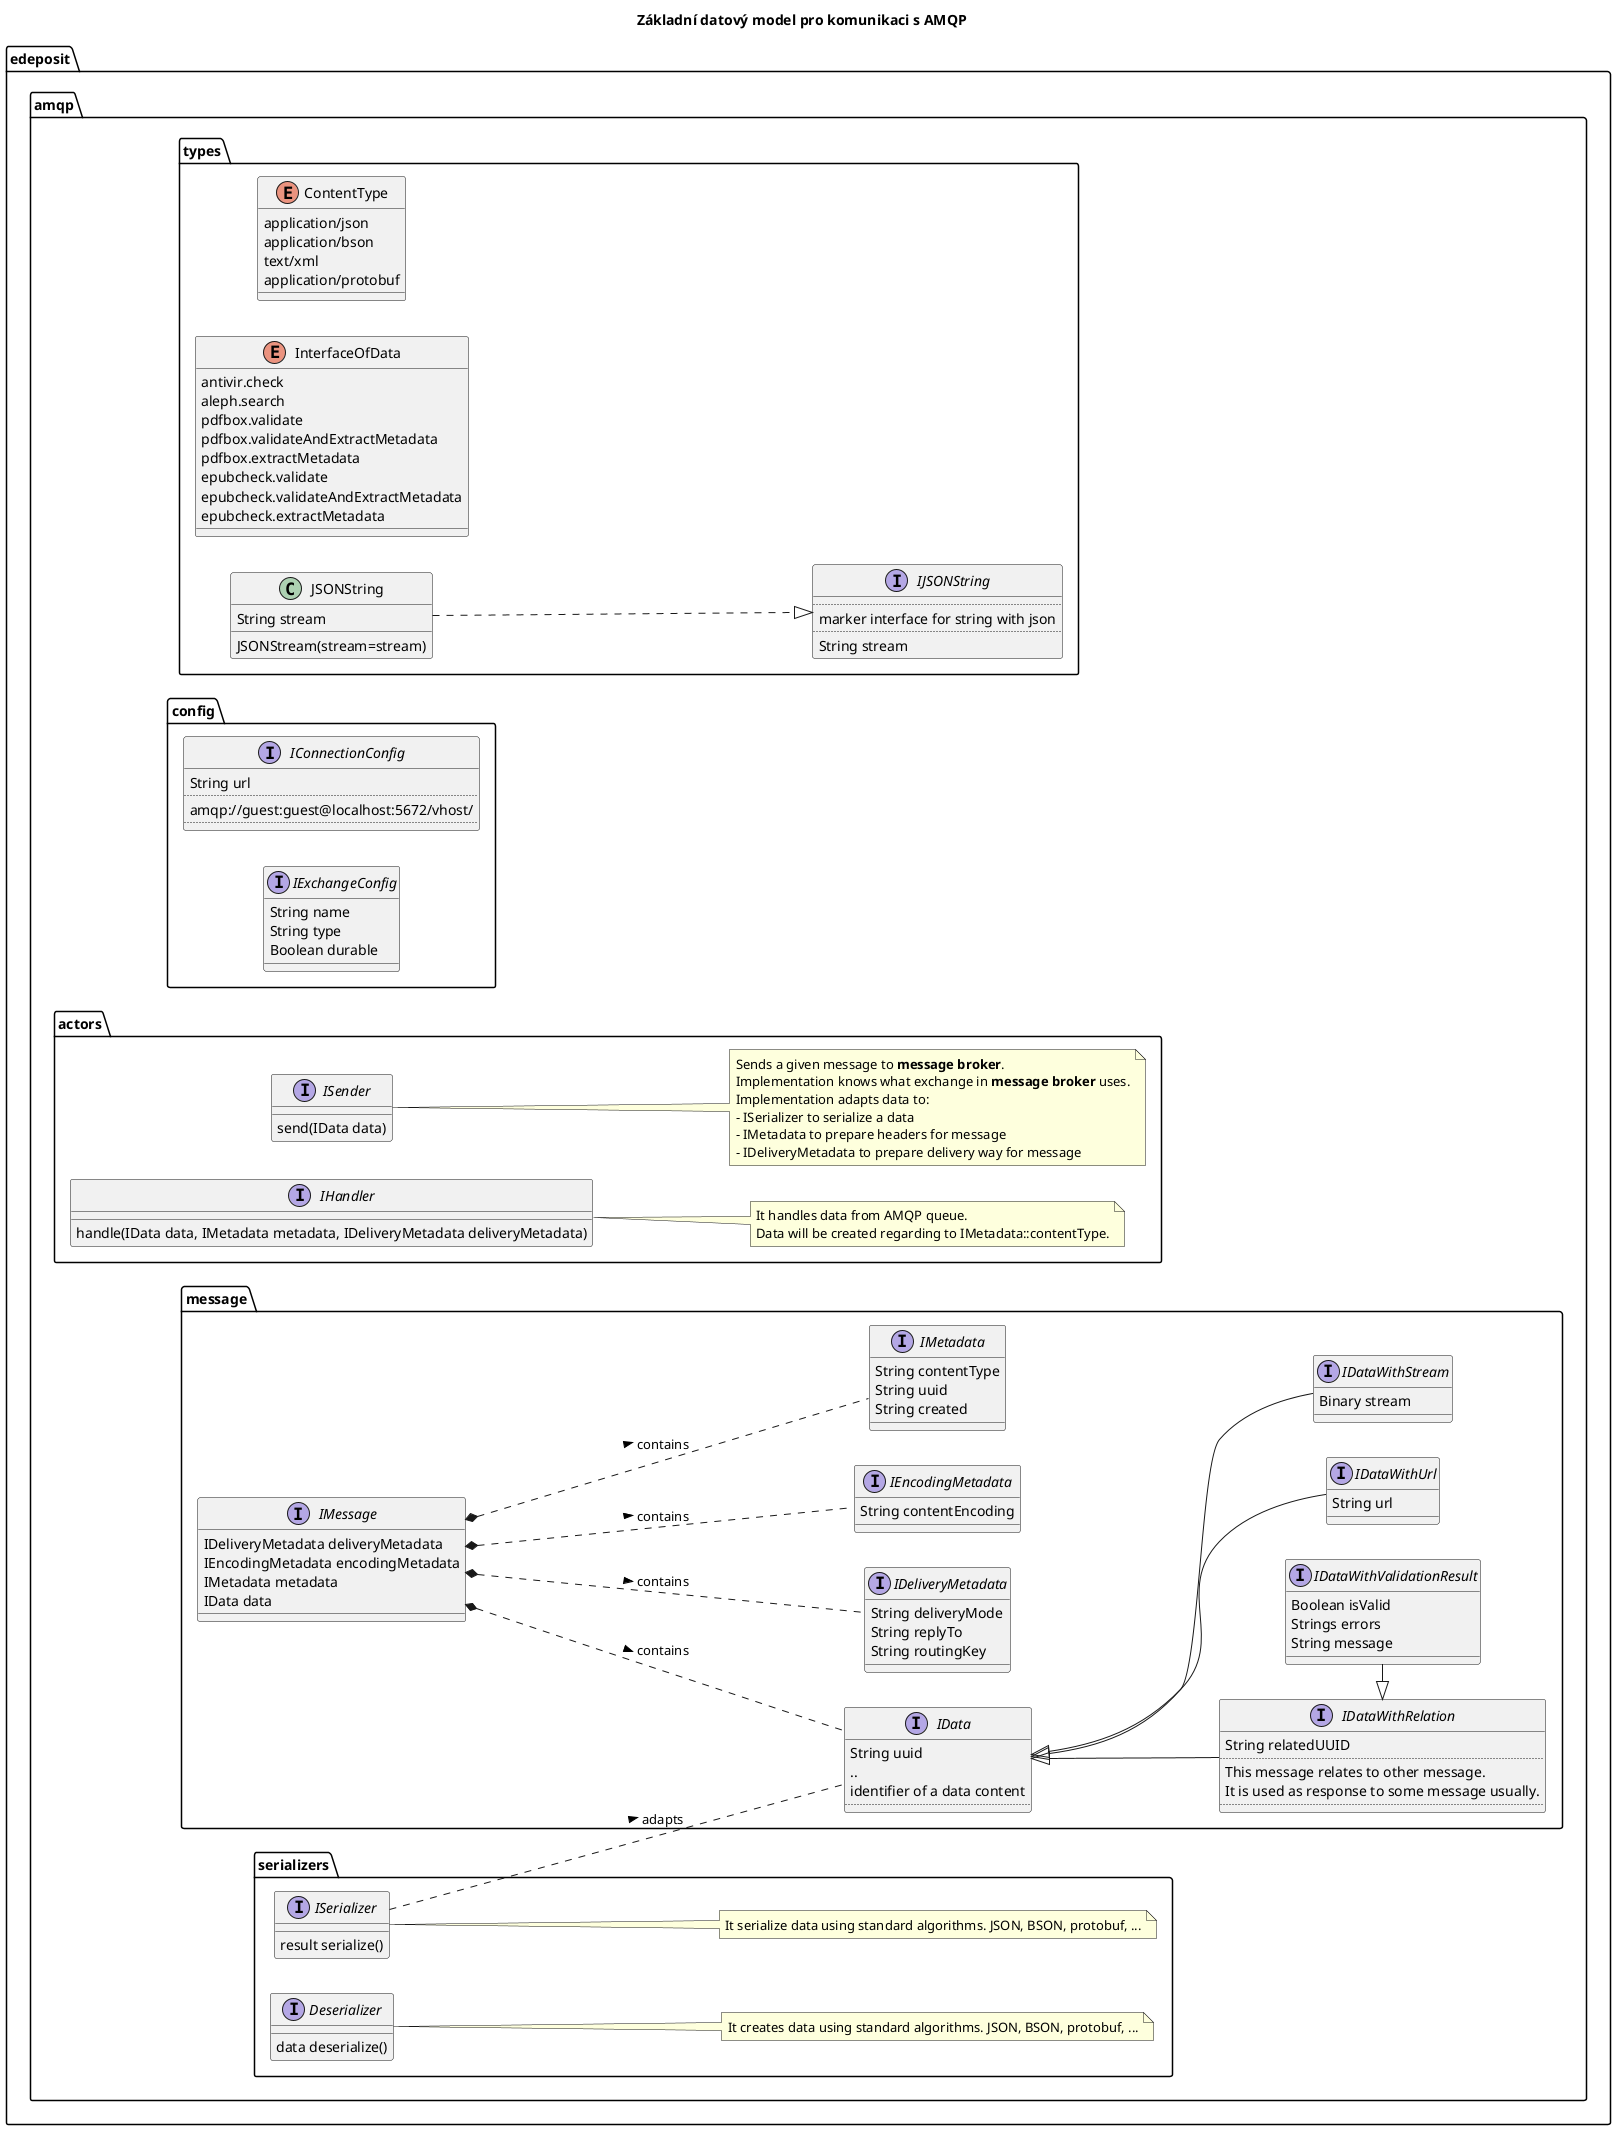 @startuml
skinparam componentStyle uml2
left to right direction
title Základní datový model pro komunikaci s AMQP

package edeposit.amqp.types {
enum ContentType {
     application/json
     application/bson
     text/xml
     application/protobuf
}

enum InterfaceOfData {
     antivir.check
     aleph.search
     pdfbox.validate
     pdfbox.validateAndExtractMetadata
     pdfbox.extractMetadata
     epubcheck.validate
     epubcheck.validateAndExtractMetadata
     epubcheck.extractMetadata
}

interface IJSONString {
          ..
          marker interface for string with json
          ..
          String stream
}

        class JSONString {
              String stream
              JSONStream(stream=stream)
        }

        JSONString ..|> IJSONString

}

package edeposit.amqp.config {
Interface IConnectionConfig {
      String url
      ..
      amqp://guest:guest@localhost:5672/vhost/      
      ..
}

Interface IExchangeConfig {
      String name
      String type
      Boolean durable
}
}

package edeposit.amqp.message {
Interface IDeliveryMetadata {
      String deliveryMode
      String replyTo
      String routingKey
}

Interface IEncodingMetadata {
      String contentEncoding
}

Interface IMetadata {
      String contentType
      String uuid
      String created
}

Interface IData {
      String uuid
      .. 
      identifier of a data content
      ..
}

interface IDataWithRelation {
      String relatedUUID
      ..
      This message relates to other message. 
      It is used as response to some message usually.
      ..
}

interface IMessage {
          IDeliveryMetadata deliveryMetadata
          IEncodingMetadata encodingMetadata
          IMetadata metadata
          IData data
}

IMessage *.. IData : > contains
IMessage *.. IDeliveryMetadata : > contains
IMessage *.. IMetadata : > contains
IMessage *.. IEncodingMetadata : > contains

        interface IDataWithUrl {
              String url
        }

        interface IDataWithStream {
              Binary stream
        }

        interface IDataWithValidationResult {
                  Boolean isValid
                  Strings errors
                  String message
        }

IDataWithRelation <|- IDataWithValidationResult

IData <|-- IDataWithRelation
IData <|-- IDataWithUrl
IData <|-- IDataWithStream

}

package edeposit.amqp.actors {
        interface ISender {
                send(IData data)
        }
        note right
        Sends a given message to <b>message broker</b>.
        Implementation knows what exchange in <b>message broker</b> uses.
        Implementation adapts data to:
        - ISerializer to serialize a data
        - IMetadata to prepare headers for message
        - IDeliveryMetadata to prepare delivery way for message
        end note
        
        interface IHandler {
                  handle(IData data, IMetadata metadata, IDeliveryMetadata deliveryMetadata)
        }
        note right
        It handles data from AMQP queue.
        Data will be created regarding to IMetadata::contentType.
        end note
}

package edeposit.amqp.serializers {
        interface ISerializer {
                  result serialize()
        }
        note right
        It serialize data using standard algorithms. JSON, BSON, protobuf, ...
        end note

        interface Deserializer {
                  data deserialize()
        }
        note right
        It creates data using standard algorithms. JSON, BSON, protobuf, ...
        end note

}        

ISerializer .. IData : > adapts        

@enduml
